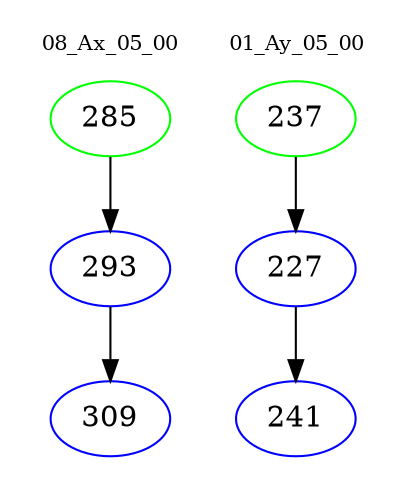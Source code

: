 digraph{
subgraph cluster_0 {
color = white
label = "08_Ax_05_00";
fontsize=10;
T0_285 [label="285", color="green"]
T0_285 -> T0_293 [color="black"]
T0_293 [label="293", color="blue"]
T0_293 -> T0_309 [color="black"]
T0_309 [label="309", color="blue"]
}
subgraph cluster_1 {
color = white
label = "01_Ay_05_00";
fontsize=10;
T1_237 [label="237", color="green"]
T1_237 -> T1_227 [color="black"]
T1_227 [label="227", color="blue"]
T1_227 -> T1_241 [color="black"]
T1_241 [label="241", color="blue"]
}
}
